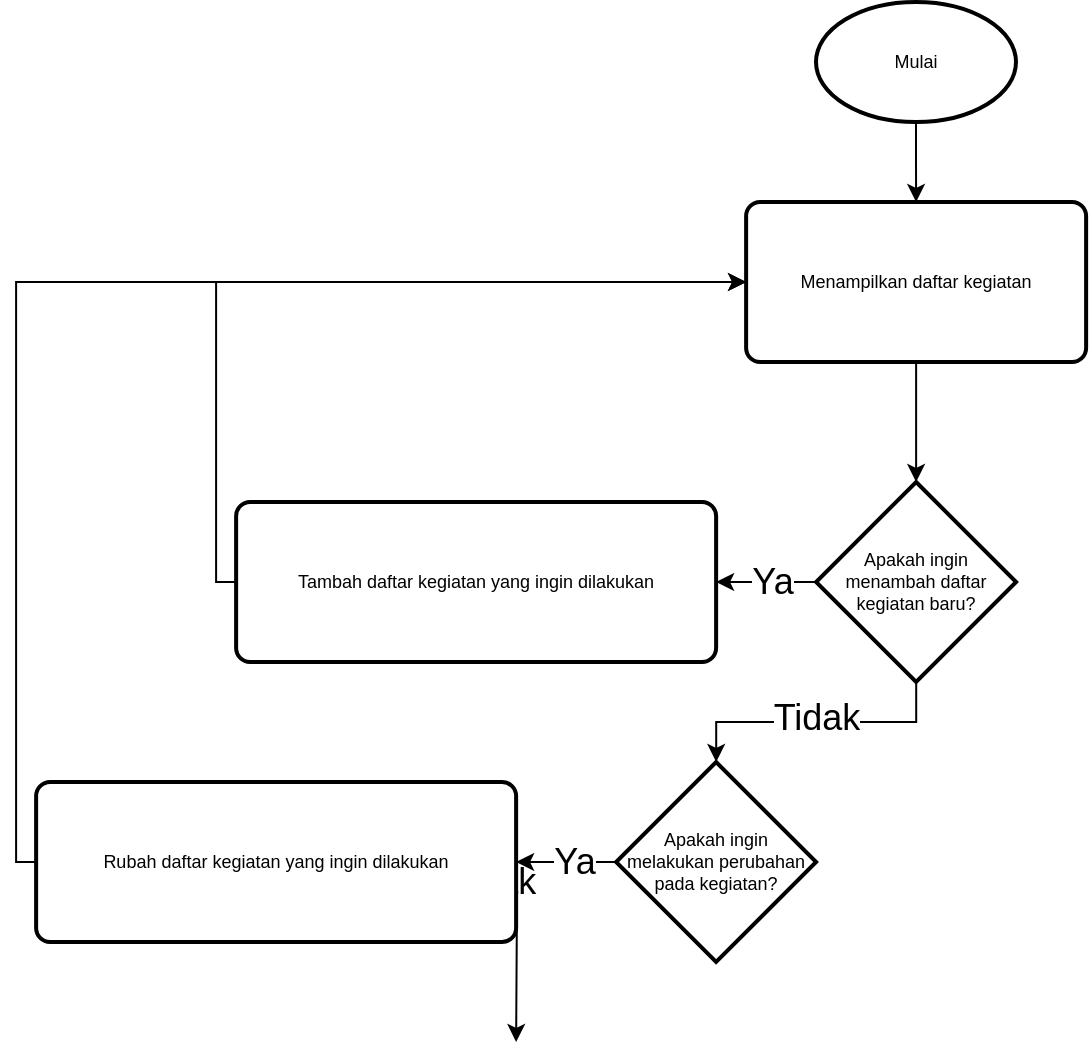 <mxfile version="20.3.3" type="device"><diagram id="3X_Ocfy1mnBfdpXk121x" name="Halaman-1"><mxGraphModel dx="1138" dy="583" grid="1" gridSize="10" guides="1" tooltips="1" connect="1" arrows="1" fold="1" page="1" pageScale="1" pageWidth="827" pageHeight="1169" math="0" shadow="0"><root><mxCell id="0"/><mxCell id="1" parent="0"/><mxCell id="kHAEbyY0i0TfYePzbBzH-45" style="edgeStyle=orthogonalEdgeStyle;rounded=0;orthogonalLoop=1;jettySize=auto;html=1;entryX=0;entryY=0.5;entryDx=0;entryDy=0;fontSize=9;" edge="1" parent="1" source="kHAEbyY0i0TfYePzbBzH-46" target="kHAEbyY0i0TfYePzbBzH-82"><mxGeometry relative="1" as="geometry"><Array as="points"><mxPoint x="330.06" y="380"/><mxPoint x="330.06" y="230"/></Array></mxGeometry></mxCell><mxCell id="kHAEbyY0i0TfYePzbBzH-46" value="Tambah daftar kegiatan yang ingin dilakukan" style="rounded=1;whiteSpace=wrap;html=1;absoluteArcSize=1;arcSize=14;strokeWidth=2;fontSize=9;" vertex="1" parent="1"><mxGeometry x="340.06" y="340" width="240" height="80" as="geometry"/></mxCell><mxCell id="kHAEbyY0i0TfYePzbBzH-47" style="edgeStyle=orthogonalEdgeStyle;rounded=0;orthogonalLoop=1;jettySize=auto;html=1;entryX=0.5;entryY=0;entryDx=0;entryDy=0;entryPerimeter=0;fontSize=9;" edge="1" parent="1" source="kHAEbyY0i0TfYePzbBzH-51"><mxGeometry relative="1" as="geometry"><mxPoint x="480.06" y="610" as="targetPoint"/></mxGeometry></mxCell><mxCell id="kHAEbyY0i0TfYePzbBzH-48" value="Tidak" style="edgeLabel;html=1;align=center;verticalAlign=middle;resizable=0;points=[];fontSize=18;" vertex="1" connectable="0" parent="kHAEbyY0i0TfYePzbBzH-47"><mxGeometry x="-0.17" y="-1" relative="1" as="geometry"><mxPoint x="-12" y="1" as="offset"/></mxGeometry></mxCell><mxCell id="kHAEbyY0i0TfYePzbBzH-49" style="edgeStyle=orthogonalEdgeStyle;rounded=0;orthogonalLoop=1;jettySize=auto;html=1;entryX=1;entryY=0.5;entryDx=0;entryDy=0;fontSize=9;" edge="1" parent="1" source="kHAEbyY0i0TfYePzbBzH-51" target="kHAEbyY0i0TfYePzbBzH-68"><mxGeometry relative="1" as="geometry"/></mxCell><mxCell id="kHAEbyY0i0TfYePzbBzH-50" value="Ya" style="edgeLabel;html=1;align=center;verticalAlign=middle;resizable=0;points=[];fontSize=18;" vertex="1" connectable="0" parent="kHAEbyY0i0TfYePzbBzH-49"><mxGeometry x="-0.151" relative="1" as="geometry"><mxPoint as="offset"/></mxGeometry></mxCell><mxCell id="kHAEbyY0i0TfYePzbBzH-51" value="Apakah ingin melakukan perubahan pada kegiatan?" style="strokeWidth=2;html=1;shape=mxgraph.flowchart.decision;whiteSpace=wrap;fontSize=9;" vertex="1" parent="1"><mxGeometry x="530.06" y="470" width="100" height="100" as="geometry"/></mxCell><mxCell id="kHAEbyY0i0TfYePzbBzH-62" style="edgeStyle=orthogonalEdgeStyle;rounded=0;orthogonalLoop=1;jettySize=auto;html=1;fontSize=9;" edge="1" parent="1" source="kHAEbyY0i0TfYePzbBzH-66" target="kHAEbyY0i0TfYePzbBzH-46"><mxGeometry relative="1" as="geometry"/></mxCell><mxCell id="kHAEbyY0i0TfYePzbBzH-63" value="Ya" style="edgeLabel;html=1;align=center;verticalAlign=middle;resizable=0;points=[];fontSize=18;" vertex="1" connectable="0" parent="kHAEbyY0i0TfYePzbBzH-62"><mxGeometry x="-0.127" relative="1" as="geometry"><mxPoint as="offset"/></mxGeometry></mxCell><mxCell id="kHAEbyY0i0TfYePzbBzH-64" style="edgeStyle=orthogonalEdgeStyle;rounded=0;orthogonalLoop=1;jettySize=auto;html=1;fontSize=9;" edge="1" parent="1" source="kHAEbyY0i0TfYePzbBzH-66" target="kHAEbyY0i0TfYePzbBzH-51"><mxGeometry relative="1" as="geometry"/></mxCell><mxCell id="kHAEbyY0i0TfYePzbBzH-65" value="Tidak" style="edgeLabel;html=1;align=center;verticalAlign=middle;resizable=0;points=[];fontSize=18;" vertex="1" connectable="0" parent="kHAEbyY0i0TfYePzbBzH-64"><mxGeometry x="-0.23" y="-2" relative="1" as="geometry"><mxPoint x="-16" as="offset"/></mxGeometry></mxCell><mxCell id="kHAEbyY0i0TfYePzbBzH-66" value="Apakah ingin menambah daftar kegiatan baru?" style="strokeWidth=2;html=1;shape=mxgraph.flowchart.decision;whiteSpace=wrap;fontSize=9;" vertex="1" parent="1"><mxGeometry x="630.06" y="330" width="100" height="100" as="geometry"/></mxCell><mxCell id="kHAEbyY0i0TfYePzbBzH-67" style="edgeStyle=orthogonalEdgeStyle;rounded=0;orthogonalLoop=1;jettySize=auto;html=1;entryX=0;entryY=0.5;entryDx=0;entryDy=0;fontSize=9;" edge="1" parent="1" source="kHAEbyY0i0TfYePzbBzH-68" target="kHAEbyY0i0TfYePzbBzH-82"><mxGeometry relative="1" as="geometry"><mxPoint x="590.06" y="230" as="targetPoint"/><Array as="points"><mxPoint x="230.06" y="520"/><mxPoint x="230.06" y="230"/></Array></mxGeometry></mxCell><mxCell id="kHAEbyY0i0TfYePzbBzH-68" value="Rubah daftar kegiatan yang ingin dilakukan" style="rounded=1;whiteSpace=wrap;html=1;absoluteArcSize=1;arcSize=14;strokeWidth=2;fontSize=9;" vertex="1" parent="1"><mxGeometry x="240.06" y="480" width="240" height="80" as="geometry"/></mxCell><mxCell id="kHAEbyY0i0TfYePzbBzH-78" style="edgeStyle=orthogonalEdgeStyle;rounded=0;orthogonalLoop=1;jettySize=auto;html=1;entryX=0.5;entryY=0;entryDx=0;entryDy=0;fontSize=9;" edge="1" parent="1" source="kHAEbyY0i0TfYePzbBzH-79" target="kHAEbyY0i0TfYePzbBzH-82"><mxGeometry relative="1" as="geometry"/></mxCell><mxCell id="kHAEbyY0i0TfYePzbBzH-79" value="Mulai" style="strokeWidth=2;html=1;shape=mxgraph.flowchart.start_1;whiteSpace=wrap;fontSize=9;" vertex="1" parent="1"><mxGeometry x="630.0" y="90" width="100" height="60" as="geometry"/></mxCell><mxCell id="kHAEbyY0i0TfYePzbBzH-81" style="edgeStyle=orthogonalEdgeStyle;rounded=0;orthogonalLoop=1;jettySize=auto;html=1;entryX=0.5;entryY=0;entryDx=0;entryDy=0;entryPerimeter=0;fontSize=9;" edge="1" parent="1" source="kHAEbyY0i0TfYePzbBzH-82" target="kHAEbyY0i0TfYePzbBzH-66"><mxGeometry relative="1" as="geometry"/></mxCell><mxCell id="kHAEbyY0i0TfYePzbBzH-82" value="Menampilkan daftar kegiatan" style="rounded=1;whiteSpace=wrap;html=1;absoluteArcSize=1;arcSize=14;strokeWidth=2;fontSize=9;" vertex="1" parent="1"><mxGeometry x="595.06" y="190" width="170" height="80" as="geometry"/></mxCell></root></mxGraphModel></diagram></mxfile>